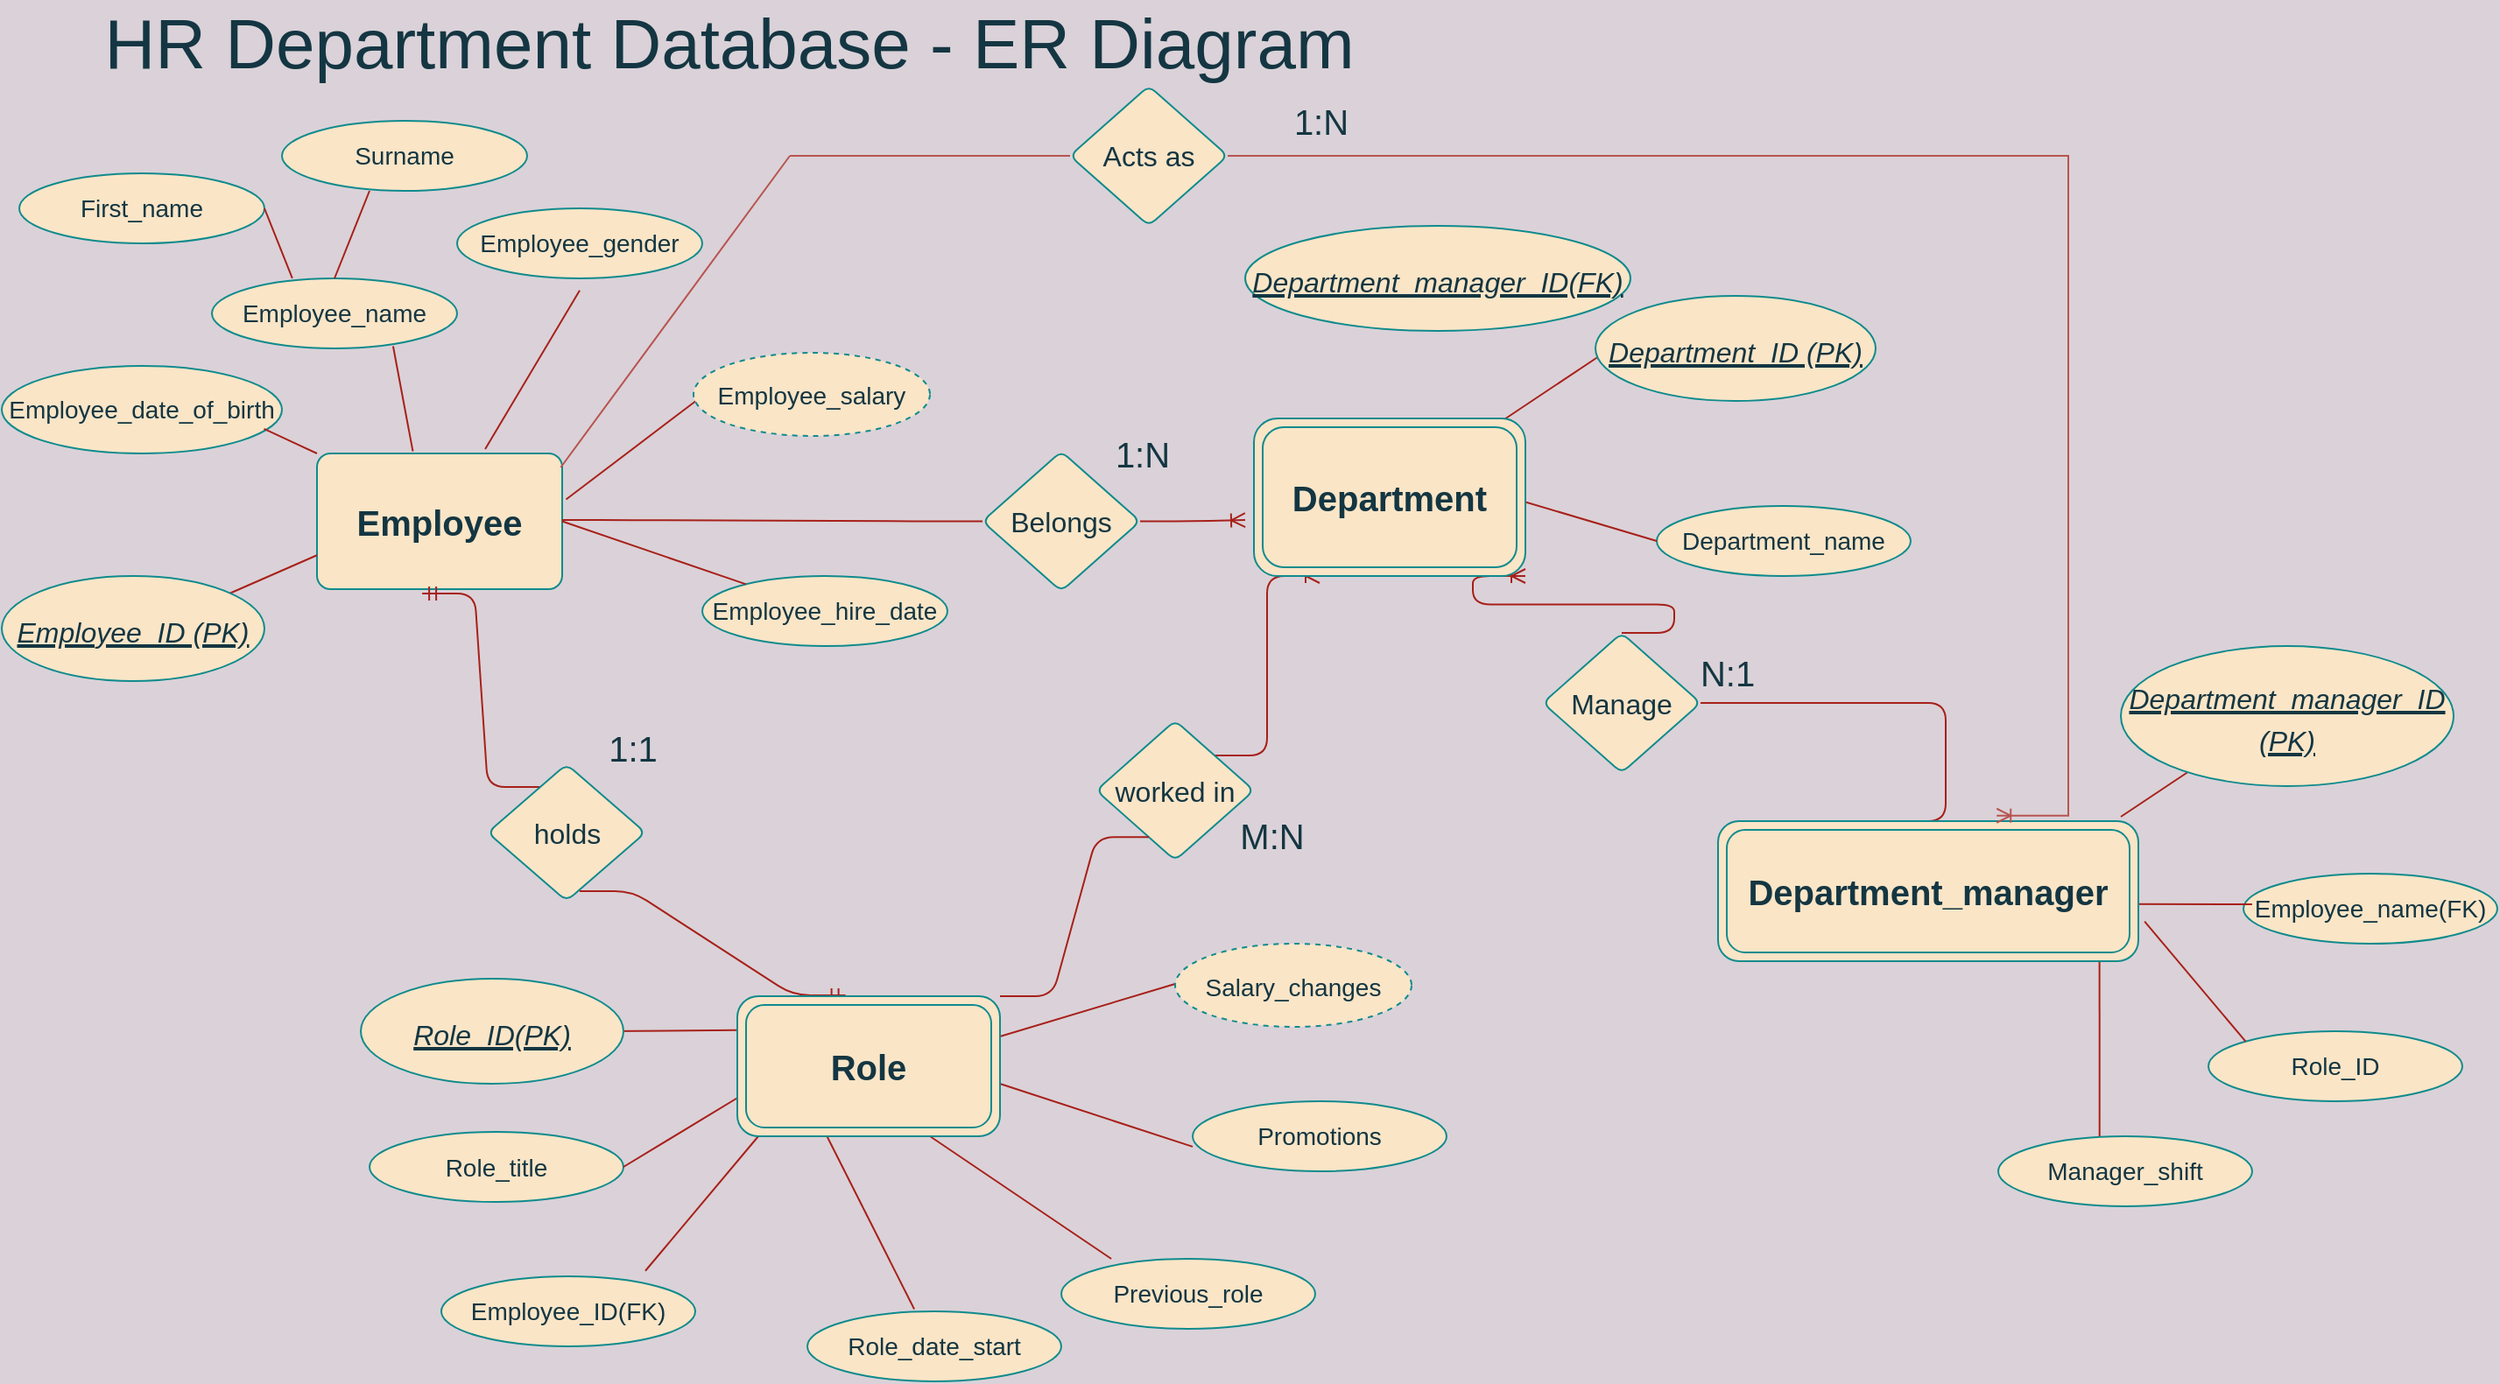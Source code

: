 <mxfile version="15.5.8" type="github">
  <diagram name="Page-1" id="a7904f86-f2b4-8e86-fa97-74104820619b">
    <mxGraphModel dx="1019" dy="1419" grid="1" gridSize="10" guides="1" tooltips="1" connect="1" arrows="1" fold="1" page="1" pageScale="1" pageWidth="1600" pageHeight="900" background="#DAD2D8" math="0" shadow="0">
      <root>
        <mxCell id="0" />
        <mxCell id="1" parent="0" />
        <mxCell id="e3raqFH5HiRqm9mPKhRc-3" value="&lt;font style=&quot;font-size: 40px&quot;&gt;HR Department Database - ER Diagram&lt;/font&gt;" style="text;html=1;resizable=0;autosize=1;align=center;verticalAlign=middle;points=[];fillColor=none;strokeColor=none;fontColor=#143642;rounded=1;" parent="1" vertex="1">
          <mxGeometry x="70" width="730" height="30" as="geometry" />
        </mxCell>
        <mxCell id="hZx71IKOhUPCRJcw6M9n-52" style="edgeStyle=orthogonalEdgeStyle;orthogonalLoop=1;jettySize=auto;html=1;exitX=0.5;exitY=1;exitDx=0;exitDy=0;strokeColor=#A8201A;fontColor=#143642;labelBackgroundColor=#DAD2D8;" parent="1" edge="1">
          <mxGeometry relative="1" as="geometry">
            <mxPoint x="844" y="267.5" as="sourcePoint" />
            <mxPoint x="844" y="267.5" as="targetPoint" />
          </mxGeometry>
        </mxCell>
        <mxCell id="nj0aj4-7wqTGS0bk_ivH-1" value="&lt;b&gt;&lt;font style=&quot;font-size: 20px&quot;&gt;Employee&lt;/font&gt;&lt;/b&gt;" style="arcSize=10;whiteSpace=wrap;html=1;align=center;fillColor=#FAE5C7;strokeColor=#0F8B8D;fontColor=#143642;rounded=1;" parent="1" vertex="1">
          <mxGeometry x="200" y="250" width="140" height="77.5" as="geometry" />
        </mxCell>
        <mxCell id="nj0aj4-7wqTGS0bk_ivH-8" value="&lt;font style=&quot;font-size: 14px&quot;&gt;Employee_name&lt;/font&gt;" style="ellipse;whiteSpace=wrap;html=1;align=center;fillColor=#FAE5C7;strokeColor=#0F8B8D;fontColor=#143642;rounded=1;" parent="1" vertex="1">
          <mxGeometry x="140" y="150" width="140" height="40" as="geometry" />
        </mxCell>
        <mxCell id="nj0aj4-7wqTGS0bk_ivH-9" value="&lt;font style=&quot;font-size: 14px&quot;&gt;Employee_gender&lt;/font&gt;" style="ellipse;whiteSpace=wrap;html=1;align=center;fillColor=#FAE5C7;strokeColor=#0F8B8D;fontColor=#143642;rounded=1;" parent="1" vertex="1">
          <mxGeometry x="280" y="110" width="140" height="40" as="geometry" />
        </mxCell>
        <mxCell id="nj0aj4-7wqTGS0bk_ivH-10" value="&lt;font style=&quot;font-size: 14px&quot;&gt;Employee_hire_date&lt;/font&gt;" style="ellipse;whiteSpace=wrap;html=1;align=center;fillColor=#FAE5C7;strokeColor=#0F8B8D;fontColor=#143642;rounded=1;" parent="1" vertex="1">
          <mxGeometry x="420" y="320" width="140" height="40" as="geometry" />
        </mxCell>
        <mxCell id="nj0aj4-7wqTGS0bk_ivH-11" value="&lt;font style=&quot;font-size: 14px&quot;&gt;Employee_date_of_birth&lt;/font&gt;" style="ellipse;whiteSpace=wrap;html=1;align=center;fillColor=#FAE5C7;strokeColor=#0F8B8D;fontColor=#143642;rounded=1;" parent="1" vertex="1">
          <mxGeometry x="20" y="200" width="160" height="50" as="geometry" />
        </mxCell>
        <mxCell id="nj0aj4-7wqTGS0bk_ivH-13" value="&lt;font style=&quot;font-size: 14px&quot;&gt;Role_title&lt;/font&gt;" style="ellipse;whiteSpace=wrap;html=1;align=center;fillColor=#FAE5C7;strokeColor=#0F8B8D;fontColor=#143642;rounded=1;" parent="1" vertex="1">
          <mxGeometry x="230" y="637.5" width="145" height="40" as="geometry" />
        </mxCell>
        <mxCell id="nj0aj4-7wqTGS0bk_ivH-20" value="&lt;font style=&quot;font-size: 14px&quot;&gt;Employee_name(FK)&lt;/font&gt;" style="ellipse;whiteSpace=wrap;html=1;align=center;fillColor=#FAE5C7;strokeColor=#0F8B8D;fontColor=#143642;rounded=1;" parent="1" vertex="1">
          <mxGeometry x="1300" y="490" width="145" height="40" as="geometry" />
        </mxCell>
        <mxCell id="nj0aj4-7wqTGS0bk_ivH-23" value="&lt;font style=&quot;font-size: 14px&quot;&gt;Promotions&lt;/font&gt;" style="ellipse;whiteSpace=wrap;html=1;align=center;fillColor=#FAE5C7;strokeColor=#0F8B8D;fontColor=#143642;rounded=1;" parent="1" vertex="1">
          <mxGeometry x="700" y="620" width="145" height="40" as="geometry" />
        </mxCell>
        <mxCell id="nj0aj4-7wqTGS0bk_ivH-25" value="&lt;font style=&quot;font-size: 14px&quot;&gt;Previous_role&lt;/font&gt;" style="ellipse;whiteSpace=wrap;html=1;align=center;fillColor=#FAE5C7;strokeColor=#0F8B8D;fontColor=#143642;rounded=1;" parent="1" vertex="1">
          <mxGeometry x="625" y="710" width="145" height="40" as="geometry" />
        </mxCell>
        <mxCell id="nj0aj4-7wqTGS0bk_ivH-26" value="&lt;font style=&quot;font-size: 14px&quot;&gt;Role_date_start&lt;/font&gt;" style="ellipse;whiteSpace=wrap;html=1;align=center;fillColor=#FAE5C7;strokeColor=#0F8B8D;fontColor=#143642;rounded=1;" parent="1" vertex="1">
          <mxGeometry x="480" y="740" width="145" height="40" as="geometry" />
        </mxCell>
        <mxCell id="nj0aj4-7wqTGS0bk_ivH-30" value="&lt;font style=&quot;font-size: 14px&quot;&gt;Manager_shift&lt;/font&gt;" style="ellipse;whiteSpace=wrap;html=1;align=center;fillColor=#FAE5C7;strokeColor=#0F8B8D;fontColor=#143642;rounded=1;" parent="1" vertex="1">
          <mxGeometry x="1160" y="640" width="145" height="40" as="geometry" />
        </mxCell>
        <mxCell id="nj0aj4-7wqTGS0bk_ivH-47" value="&lt;font style=&quot;font-size: 14px&quot;&gt;Department_name&lt;/font&gt;" style="ellipse;whiteSpace=wrap;html=1;align=center;fillColor=#FAE5C7;strokeColor=#0F8B8D;fontColor=#143642;rounded=1;" parent="1" vertex="1">
          <mxGeometry x="965" y="280" width="145" height="40" as="geometry" />
        </mxCell>
        <mxCell id="1IycwErhCTAVCrpmvj0n-6" value="" style="endArrow=none;html=1;exitX=0.686;exitY=-0.032;exitDx=0;exitDy=0;exitPerimeter=0;strokeColor=#A8201A;fontColor=#143642;labelBackgroundColor=#DAD2D8;" parent="1" source="nj0aj4-7wqTGS0bk_ivH-1" edge="1">
          <mxGeometry width="50" height="50" relative="1" as="geometry">
            <mxPoint x="300" y="206.88" as="sourcePoint" />
            <mxPoint x="350" y="156.88" as="targetPoint" />
          </mxGeometry>
        </mxCell>
        <mxCell id="1IycwErhCTAVCrpmvj0n-7" value="" style="endArrow=none;html=1;exitX=1.016;exitY=0.339;exitDx=0;exitDy=0;exitPerimeter=0;strokeColor=#A8201A;fontColor=#143642;labelBackgroundColor=#DAD2D8;" parent="1" source="nj0aj4-7wqTGS0bk_ivH-1" edge="1">
          <mxGeometry width="50" height="50" relative="1" as="geometry">
            <mxPoint x="343.64" y="310.64" as="sourcePoint" />
            <mxPoint x="416.36" y="220" as="targetPoint" />
          </mxGeometry>
        </mxCell>
        <mxCell id="1IycwErhCTAVCrpmvj0n-8" value="" style="endArrow=none;html=1;exitX=0.391;exitY=-0.016;exitDx=0;exitDy=0;exitPerimeter=0;entryX=0.739;entryY=0.969;entryDx=0;entryDy=0;entryPerimeter=0;strokeColor=#A8201A;fontColor=#143642;labelBackgroundColor=#DAD2D8;" parent="1" source="nj0aj4-7wqTGS0bk_ivH-1" target="nj0aj4-7wqTGS0bk_ivH-8" edge="1">
          <mxGeometry width="50" height="50" relative="1" as="geometry">
            <mxPoint x="160" y="225.633" as="sourcePoint" />
            <mxPoint x="234.12" y="169.36" as="targetPoint" />
          </mxGeometry>
        </mxCell>
        <mxCell id="1IycwErhCTAVCrpmvj0n-9" value="" style="endArrow=none;html=1;entryX=0;entryY=0.75;entryDx=0;entryDy=0;strokeColor=#A8201A;fontColor=#143642;labelBackgroundColor=#DAD2D8;" parent="1" target="nj0aj4-7wqTGS0bk_ivH-1" edge="1">
          <mxGeometry width="50" height="50" relative="1" as="geometry">
            <mxPoint x="150" y="330" as="sourcePoint" />
            <mxPoint x="160.0" y="303.73" as="targetPoint" />
          </mxGeometry>
        </mxCell>
        <mxCell id="1IycwErhCTAVCrpmvj0n-10" value="" style="endArrow=none;html=1;exitX=1;exitY=0.5;exitDx=0;exitDy=0;strokeColor=#A8201A;fontColor=#143642;labelBackgroundColor=#DAD2D8;" parent="1" source="nj0aj4-7wqTGS0bk_ivH-1" target="nj0aj4-7wqTGS0bk_ivH-10" edge="1">
          <mxGeometry width="50" height="50" relative="1" as="geometry">
            <mxPoint x="372.24" y="306.273" as="sourcePoint" />
            <mxPoint x="446.36" y="250" as="targetPoint" />
          </mxGeometry>
        </mxCell>
        <mxCell id="1IycwErhCTAVCrpmvj0n-11" value="" style="endArrow=none;html=1;exitX=0;exitY=0;exitDx=0;exitDy=0;entryX=0.936;entryY=0.719;entryDx=0;entryDy=0;entryPerimeter=0;strokeColor=#A8201A;fontColor=#143642;labelBackgroundColor=#DAD2D8;" parent="1" source="nj0aj4-7wqTGS0bk_ivH-1" target="nj0aj4-7wqTGS0bk_ivH-11" edge="1">
          <mxGeometry width="50" height="50" relative="1" as="geometry">
            <mxPoint x="85.88" y="295.023" as="sourcePoint" />
            <mxPoint x="160.0" y="238.75" as="targetPoint" />
          </mxGeometry>
        </mxCell>
        <mxCell id="1IycwErhCTAVCrpmvj0n-12" value="" style="endArrow=none;html=1;entryX=0;entryY=0.5;entryDx=0;entryDy=0;exitX=1;exitY=0.5;exitDx=0;exitDy=0;strokeColor=#A8201A;fontColor=#143642;labelBackgroundColor=#DAD2D8;" parent="1" target="nj0aj4-7wqTGS0bk_ivH-47" edge="1">
          <mxGeometry width="50" height="50" relative="1" as="geometry">
            <mxPoint x="885" y="276.25" as="sourcePoint" />
            <mxPoint x="810" y="372.5" as="targetPoint" />
          </mxGeometry>
        </mxCell>
        <mxCell id="1IycwErhCTAVCrpmvj0n-13" value="" style="endArrow=none;html=1;exitX=1;exitY=0.5;exitDx=0;exitDy=0;entryX=0;entryY=0.25;entryDx=0;entryDy=0;strokeColor=#A8201A;fontColor=#143642;labelBackgroundColor=#DAD2D8;" parent="1" edge="1">
          <mxGeometry width="50" height="50" relative="1" as="geometry">
            <mxPoint x="365.0" y="580" as="sourcePoint" />
            <mxPoint x="440.0" y="579.375" as="targetPoint" />
          </mxGeometry>
        </mxCell>
        <mxCell id="1IycwErhCTAVCrpmvj0n-14" value="" style="endArrow=none;html=1;exitX=1;exitY=0.5;exitDx=0;exitDy=0;entryX=0;entryY=0.75;entryDx=0;entryDy=0;strokeColor=#A8201A;fontColor=#143642;labelBackgroundColor=#DAD2D8;" parent="1" source="nj0aj4-7wqTGS0bk_ivH-13" edge="1">
          <mxGeometry width="50" height="50" relative="1" as="geometry">
            <mxPoint x="350" y="547.5" as="sourcePoint" />
            <mxPoint x="440.0" y="618.125" as="targetPoint" />
          </mxGeometry>
        </mxCell>
        <mxCell id="1IycwErhCTAVCrpmvj0n-15" value="" style="endArrow=none;html=1;exitX=0.421;exitY=-0.031;exitDx=0;exitDy=0;entryX=0.333;entryY=1;entryDx=0;entryDy=0;entryPerimeter=0;exitPerimeter=0;strokeColor=#A8201A;fontColor=#143642;labelBackgroundColor=#DAD2D8;" parent="1" source="nj0aj4-7wqTGS0bk_ivH-26" edge="1">
          <mxGeometry width="50" height="50" relative="1" as="geometry">
            <mxPoint x="380" y="637.5" as="sourcePoint" />
            <mxPoint x="489.95" y="637.5" as="targetPoint" />
          </mxGeometry>
        </mxCell>
        <mxCell id="1IycwErhCTAVCrpmvj0n-16" value="" style="endArrow=none;html=1;entryX=0.197;entryY=0;entryDx=0;entryDy=0;entryPerimeter=0;strokeColor=#A8201A;fontColor=#143642;labelBackgroundColor=#DAD2D8;" parent="1" target="nj0aj4-7wqTGS0bk_ivH-25" edge="1">
          <mxGeometry width="50" height="50" relative="1" as="geometry">
            <mxPoint x="550" y="640" as="sourcePoint" />
            <mxPoint x="614.966" y="715.938" as="targetPoint" />
          </mxGeometry>
        </mxCell>
        <mxCell id="1IycwErhCTAVCrpmvj0n-17" value="" style="endArrow=none;html=1;strokeColor=#A8201A;fontColor=#143642;labelBackgroundColor=#DAD2D8;" parent="1" edge="1">
          <mxGeometry width="50" height="50" relative="1" as="geometry">
            <mxPoint x="590" y="610" as="sourcePoint" />
            <mxPoint x="699.996" y="645.938" as="targetPoint" />
          </mxGeometry>
        </mxCell>
        <mxCell id="1IycwErhCTAVCrpmvj0n-18" value="" style="endArrow=none;html=1;entryX=0.034;entryY=0.575;entryDx=0;entryDy=0;entryPerimeter=0;strokeColor=#A8201A;fontColor=#143642;labelBackgroundColor=#DAD2D8;" parent="1" edge="1">
          <mxGeometry width="50" height="50" relative="1" as="geometry">
            <mxPoint x="590" y="583" as="sourcePoint" />
            <mxPoint x="689.93" y="553.0" as="targetPoint" />
          </mxGeometry>
        </mxCell>
        <mxCell id="1IycwErhCTAVCrpmvj0n-20" value="" style="endArrow=none;html=1;entryX=0;entryY=0.5;entryDx=0;entryDy=0;strokeColor=#A8201A;fontColor=#143642;labelBackgroundColor=#DAD2D8;" parent="1" edge="1">
          <mxGeometry width="50" height="50" relative="1" as="geometry">
            <mxPoint x="875" y="232.5" as="sourcePoint" />
            <mxPoint x="935" y="192.5" as="targetPoint" />
            <Array as="points" />
          </mxGeometry>
        </mxCell>
        <mxCell id="1IycwErhCTAVCrpmvj0n-21" value="" style="endArrow=none;html=1;exitX=0.942;exitY=1.034;exitDx=0;exitDy=0;exitPerimeter=0;entryX=0.399;entryY=0;entryDx=0;entryDy=0;entryPerimeter=0;strokeColor=#A8201A;fontColor=#143642;labelBackgroundColor=#DAD2D8;" parent="1" target="nj0aj4-7wqTGS0bk_ivH-30" edge="1">
          <mxGeometry width="50" height="50" relative="1" as="geometry">
            <mxPoint x="1217.82" y="540.22" as="sourcePoint" />
            <mxPoint x="1209.966" y="604.998" as="targetPoint" />
          </mxGeometry>
        </mxCell>
        <mxCell id="1IycwErhCTAVCrpmvj0n-24" value="" style="endArrow=none;html=1;entryX=1;entryY=0;entryDx=0;entryDy=0;strokeColor=#A8201A;fontColor=#143642;labelBackgroundColor=#DAD2D8;" parent="1" edge="1">
          <mxGeometry width="50" height="50" relative="1" as="geometry">
            <mxPoint x="1275" y="427.5" as="sourcePoint" />
            <mxPoint x="1230" y="457.5" as="targetPoint" />
          </mxGeometry>
        </mxCell>
        <mxCell id="1IycwErhCTAVCrpmvj0n-25" value="" style="endArrow=none;html=1;exitX=1.017;exitY=0.623;exitDx=0;exitDy=0;exitPerimeter=0;strokeColor=#A8201A;fontColor=#143642;labelBackgroundColor=#DAD2D8;" parent="1" edge="1">
          <mxGeometry width="50" height="50" relative="1" as="geometry">
            <mxPoint x="1233.57" y="507.34" as="sourcePoint" />
            <mxPoint x="1305" y="507.5" as="targetPoint" />
          </mxGeometry>
        </mxCell>
        <mxCell id="1IycwErhCTAVCrpmvj0n-27" value="" style="edgeStyle=entityRelationEdgeStyle;fontSize=12;html=1;endArrow=ERoneToMany;startArrow=none;strokeColor=#A8201A;fontColor=#143642;labelBackgroundColor=#DAD2D8;" parent="1" source="nj0aj4-7wqTGS0bk_ivH-155" edge="1">
          <mxGeometry width="100" height="100" relative="1" as="geometry">
            <mxPoint x="340" y="288.04" as="sourcePoint" />
            <mxPoint x="730" y="288.04" as="targetPoint" />
          </mxGeometry>
        </mxCell>
        <mxCell id="1IycwErhCTAVCrpmvj0n-28" value="1:N" style="edgeLabel;html=1;align=center;verticalAlign=middle;resizable=0;points=[];fontSize=20;fontColor=#143642;rounded=1;labelBackgroundColor=#DAD2D8;" parent="1IycwErhCTAVCrpmvj0n-27" vertex="1" connectable="0">
          <mxGeometry x="0.094" relative="1" as="geometry">
            <mxPoint x="-32" y="-38" as="offset" />
          </mxGeometry>
        </mxCell>
        <mxCell id="1IycwErhCTAVCrpmvj0n-34" value="" style="edgeStyle=entityRelationEdgeStyle;fontSize=12;html=1;endArrow=ERmandOne;startArrow=none;entryX=0.429;entryY=1.032;entryDx=0;entryDy=0;entryPerimeter=0;exitX=0.25;exitY=0;exitDx=0;exitDy=0;strokeColor=#A8201A;fontColor=#143642;labelBackgroundColor=#DAD2D8;" parent="1" source="nj0aj4-7wqTGS0bk_ivH-141" target="nj0aj4-7wqTGS0bk_ivH-1" edge="1">
          <mxGeometry width="100" height="100" relative="1" as="geometry">
            <mxPoint x="460" y="540" as="sourcePoint" />
            <mxPoint x="380" y="387.5" as="targetPoint" />
          </mxGeometry>
        </mxCell>
        <mxCell id="nj0aj4-7wqTGS0bk_ivH-141" value="&lt;font style=&quot;font-size: 16px&quot;&gt;holds&lt;/font&gt;" style="rhombus;whiteSpace=wrap;html=1;arcSize=10;fillColor=#FAE5C7;strokeColor=#0F8B8D;fontColor=#143642;rounded=1;" parent="1" vertex="1">
          <mxGeometry x="297.5" y="427.5" width="90" height="78.13" as="geometry" />
        </mxCell>
        <mxCell id="1IycwErhCTAVCrpmvj0n-36" value="" style="edgeStyle=entityRelationEdgeStyle;fontSize=12;html=1;endArrow=none;startArrow=ERmandOne;entryX=0.583;entryY=0.928;entryDx=0;entryDy=0;entryPerimeter=0;exitX=0.412;exitY=-0.006;exitDx=0;exitDy=0;strokeColor=#A8201A;fontColor=#143642;exitPerimeter=0;labelBackgroundColor=#DAD2D8;" parent="1" source="1IycwErhCTAVCrpmvj0n-66" target="nj0aj4-7wqTGS0bk_ivH-141" edge="1">
          <mxGeometry width="100" height="100" relative="1" as="geometry">
            <mxPoint x="477.5" y="560" as="sourcePoint" />
            <mxPoint x="260.06" y="329.98" as="targetPoint" />
          </mxGeometry>
        </mxCell>
        <mxCell id="nj0aj4-7wqTGS0bk_ivH-155" value="&lt;font style=&quot;font-size: 16px&quot;&gt;Belongs&lt;/font&gt;" style="rhombus;whiteSpace=wrap;html=1;arcSize=10;fillColor=#FAE5C7;strokeColor=#0F8B8D;fontColor=#143642;rounded=1;" parent="1" vertex="1">
          <mxGeometry x="580" y="248.75" width="90" height="80" as="geometry" />
        </mxCell>
        <mxCell id="1IycwErhCTAVCrpmvj0n-37" value="" style="edgeStyle=entityRelationEdgeStyle;fontSize=12;html=1;endArrow=none;strokeColor=#A8201A;fontColor=#143642;labelBackgroundColor=#DAD2D8;" parent="1" target="nj0aj4-7wqTGS0bk_ivH-155" edge="1">
          <mxGeometry width="100" height="100" relative="1" as="geometry">
            <mxPoint x="340" y="288.04" as="sourcePoint" />
            <mxPoint x="730" y="288.04" as="targetPoint" />
          </mxGeometry>
        </mxCell>
        <mxCell id="1IycwErhCTAVCrpmvj0n-39" value="1:1" style="text;html=1;align=center;verticalAlign=middle;resizable=0;points=[];autosize=1;strokeColor=none;fillColor=none;fontSize=20;fontColor=#143642;rounded=1;" parent="1" vertex="1">
          <mxGeometry x="360" y="402.5" width="40" height="30" as="geometry" />
        </mxCell>
        <mxCell id="1IycwErhCTAVCrpmvj0n-40" value="" style="edgeStyle=entityRelationEdgeStyle;fontSize=12;html=1;endArrow=ERoneToMany;exitX=1;exitY=0;exitDx=0;exitDy=0;entryX=0.25;entryY=1;entryDx=0;entryDy=0;startArrow=none;strokeColor=#A8201A;fontColor=#143642;labelBackgroundColor=#DAD2D8;" parent="1" source="nj0aj4-7wqTGS0bk_ivH-52" edge="1">
          <mxGeometry width="100" height="100" relative="1" as="geometry">
            <mxPoint x="840" y="440" as="sourcePoint" />
            <mxPoint x="772.5" y="320" as="targetPoint" />
          </mxGeometry>
        </mxCell>
        <mxCell id="nj0aj4-7wqTGS0bk_ivH-52" value="&lt;font style=&quot;font-size: 16px&quot;&gt;worked in&lt;/font&gt;" style="rhombus;whiteSpace=wrap;html=1;arcSize=10;fillColor=#FAE5C7;strokeColor=#0F8B8D;fontColor=#143642;rounded=1;" parent="1" vertex="1">
          <mxGeometry x="645" y="402.5" width="90" height="80" as="geometry" />
        </mxCell>
        <mxCell id="1IycwErhCTAVCrpmvj0n-41" value="" style="edgeStyle=entityRelationEdgeStyle;fontSize=12;html=1;endArrow=none;exitX=1;exitY=0;exitDx=0;exitDy=0;entryX=0.25;entryY=1;entryDx=0;entryDy=0;strokeColor=#A8201A;fontColor=#143642;labelBackgroundColor=#DAD2D8;" parent="1" target="nj0aj4-7wqTGS0bk_ivH-52" edge="1">
          <mxGeometry width="100" height="100" relative="1" as="geometry">
            <mxPoint x="590.0" y="560" as="sourcePoint" />
            <mxPoint x="772.5" y="320" as="targetPoint" />
          </mxGeometry>
        </mxCell>
        <mxCell id="1IycwErhCTAVCrpmvj0n-42" value="M:N" style="text;html=1;align=center;verticalAlign=middle;resizable=0;points=[];autosize=1;strokeColor=none;fillColor=none;fontSize=20;fontColor=#143642;rounded=1;" parent="1" vertex="1">
          <mxGeometry x="720" y="452.5" width="50" height="30" as="geometry" />
        </mxCell>
        <mxCell id="1IycwErhCTAVCrpmvj0n-43" value="" style="edgeStyle=entityRelationEdgeStyle;fontSize=12;html=1;endArrow=ERoneToMany;exitX=0.5;exitY=0;exitDx=0;exitDy=0;startArrow=none;strokeColor=#A8201A;fontColor=#143642;labelBackgroundColor=#DAD2D8;" parent="1" source="nj0aj4-7wqTGS0bk_ivH-152" edge="1">
          <mxGeometry width="100" height="100" relative="1" as="geometry">
            <mxPoint x="1080" y="450" as="sourcePoint" />
            <mxPoint x="890" y="320" as="targetPoint" />
          </mxGeometry>
        </mxCell>
        <mxCell id="nj0aj4-7wqTGS0bk_ivH-152" value="&lt;font style=&quot;font-size: 16px&quot;&gt;Manage&lt;/font&gt;" style="rhombus;whiteSpace=wrap;html=1;arcSize=10;fillColor=#FAE5C7;strokeColor=#0F8B8D;fontColor=#143642;rounded=1;" parent="1" vertex="1">
          <mxGeometry x="900" y="352.5" width="90" height="80" as="geometry" />
        </mxCell>
        <mxCell id="1IycwErhCTAVCrpmvj0n-44" value="" style="edgeStyle=entityRelationEdgeStyle;fontSize=12;html=1;endArrow=none;strokeColor=#A8201A;fontColor=#143642;startArrow=none;labelBackgroundColor=#DAD2D8;" parent="1" target="nj0aj4-7wqTGS0bk_ivH-152" edge="1">
          <mxGeometry width="100" height="100" relative="1" as="geometry">
            <mxPoint x="1100" y="460" as="sourcePoint" />
            <mxPoint x="890" y="320" as="targetPoint" />
          </mxGeometry>
        </mxCell>
        <mxCell id="1IycwErhCTAVCrpmvj0n-45" value="N:1" style="text;html=1;align=center;verticalAlign=middle;resizable=0;points=[];autosize=1;strokeColor=none;fillColor=none;fontSize=20;fontColor=#143642;rounded=1;" parent="1" vertex="1">
          <mxGeometry x="980" y="360" width="50" height="30" as="geometry" />
        </mxCell>
        <mxCell id="1IycwErhCTAVCrpmvj0n-46" value="&lt;font style=&quot;font-size: 14px&quot;&gt;Employee_ID(FK)&lt;/font&gt;" style="ellipse;whiteSpace=wrap;html=1;align=center;fillColor=#FAE5C7;strokeColor=#0F8B8D;fontColor=#143642;rounded=1;" parent="1" vertex="1">
          <mxGeometry x="271" y="720" width="145" height="40" as="geometry" />
        </mxCell>
        <mxCell id="1IycwErhCTAVCrpmvj0n-47" value="" style="endArrow=none;html=1;exitX=1;exitY=0.5;exitDx=0;exitDy=0;strokeColor=#A8201A;fontColor=#143642;labelBackgroundColor=#DAD2D8;" parent="1" edge="1">
          <mxGeometry width="50" height="50" relative="1" as="geometry">
            <mxPoint x="387.5" y="716.88" as="sourcePoint" />
            <mxPoint x="452" y="640" as="targetPoint" />
          </mxGeometry>
        </mxCell>
        <mxCell id="1IycwErhCTAVCrpmvj0n-48" value="&lt;font style=&quot;font-size: 14px&quot;&gt;Surname&lt;/font&gt;" style="ellipse;whiteSpace=wrap;html=1;align=center;fillColor=#FAE5C7;strokeColor=#0F8B8D;fontColor=#143642;rounded=1;" parent="1" vertex="1">
          <mxGeometry x="180" y="60" width="140" height="40" as="geometry" />
        </mxCell>
        <mxCell id="1IycwErhCTAVCrpmvj0n-49" value="&lt;font style=&quot;font-size: 14px&quot;&gt;First_name&lt;/font&gt;" style="ellipse;whiteSpace=wrap;html=1;align=center;fillColor=#FAE5C7;strokeColor=#0F8B8D;fontColor=#143642;rounded=1;" parent="1" vertex="1">
          <mxGeometry x="30" y="90" width="140" height="40" as="geometry" />
        </mxCell>
        <mxCell id="1IycwErhCTAVCrpmvj0n-50" value="" style="endArrow=none;html=1;entryX=0.739;entryY=0.969;entryDx=0;entryDy=0;entryPerimeter=0;exitX=0.5;exitY=0;exitDx=0;exitDy=0;strokeColor=#A8201A;fontColor=#143642;labelBackgroundColor=#DAD2D8;" parent="1" source="nj0aj4-7wqTGS0bk_ivH-8" edge="1">
          <mxGeometry width="50" height="50" relative="1" as="geometry">
            <mxPoint x="220" y="140" as="sourcePoint" />
            <mxPoint x="230.0" y="100.0" as="targetPoint" />
          </mxGeometry>
        </mxCell>
        <mxCell id="1IycwErhCTAVCrpmvj0n-51" value="" style="endArrow=none;html=1;entryX=1;entryY=0.5;entryDx=0;entryDy=0;exitX=0.328;exitY=-0.001;exitDx=0;exitDy=0;exitPerimeter=0;strokeColor=#A8201A;fontColor=#143642;labelBackgroundColor=#DAD2D8;" parent="1" source="nj0aj4-7wqTGS0bk_ivH-8" target="1IycwErhCTAVCrpmvj0n-49" edge="1">
          <mxGeometry width="50" height="50" relative="1" as="geometry">
            <mxPoint x="180" y="140" as="sourcePoint" />
            <mxPoint x="180.0" y="110.0" as="targetPoint" />
          </mxGeometry>
        </mxCell>
        <mxCell id="1IycwErhCTAVCrpmvj0n-59" value="&lt;i&gt;&lt;font style=&quot;font-size: 16px&quot;&gt;Employee_ID (PK)&lt;/font&gt;&lt;/i&gt;" style="ellipse;whiteSpace=wrap;html=1;align=center;fontStyle=4;fontSize=20;fillColor=#FAE5C7;strokeColor=#0F8B8D;fontColor=#143642;rounded=1;" parent="1" vertex="1">
          <mxGeometry x="20" y="320" width="150" height="60" as="geometry" />
        </mxCell>
        <mxCell id="1IycwErhCTAVCrpmvj0n-61" value="&lt;i&gt;&lt;font style=&quot;font-size: 16px&quot;&gt;Department_ID (PK)&lt;/font&gt;&lt;/i&gt;" style="ellipse;whiteSpace=wrap;html=1;align=center;fontStyle=4;fontSize=20;fillColor=#FAE5C7;strokeColor=#0F8B8D;fontColor=#143642;rounded=1;" parent="1" vertex="1">
          <mxGeometry x="930" y="160" width="160" height="60" as="geometry" />
        </mxCell>
        <mxCell id="1IycwErhCTAVCrpmvj0n-62" value="&lt;i&gt;&lt;font style=&quot;font-size: 16px&quot;&gt;Department_manager_ID (PK)&lt;/font&gt;&lt;/i&gt;" style="ellipse;whiteSpace=wrap;html=1;align=center;fontStyle=4;fontSize=20;fillColor=#FAE5C7;strokeColor=#0F8B8D;fontColor=#143642;rounded=1;" parent="1" vertex="1">
          <mxGeometry x="1230" y="360" width="190" height="80" as="geometry" />
        </mxCell>
        <mxCell id="1IycwErhCTAVCrpmvj0n-63" value="&lt;i&gt;&lt;font style=&quot;font-size: 16px&quot;&gt;Role_ID(PK)&lt;/font&gt;&lt;/i&gt;" style="ellipse;whiteSpace=wrap;html=1;align=center;fontStyle=4;fontSize=20;fillColor=#FAE5C7;strokeColor=#0F8B8D;fontColor=#143642;rounded=1;" parent="1" vertex="1">
          <mxGeometry x="225" y="550" width="150" height="60" as="geometry" />
        </mxCell>
        <mxCell id="1IycwErhCTAVCrpmvj0n-64" value="&lt;font style=&quot;font-size: 14px&quot;&gt;Employee_salary&lt;/font&gt;" style="ellipse;whiteSpace=wrap;html=1;align=center;dashed=1;fontSize=16;fillColor=#FAE5C7;strokeColor=#0F8B8D;fontColor=#143642;rounded=1;" parent="1" vertex="1">
          <mxGeometry x="415" y="192.5" width="135" height="47.5" as="geometry" />
        </mxCell>
        <mxCell id="1IycwErhCTAVCrpmvj0n-65" value="&lt;font style=&quot;font-size: 14px&quot;&gt;Salary_changes&lt;/font&gt;" style="ellipse;whiteSpace=wrap;html=1;align=center;dashed=1;fontSize=16;fillColor=#FAE5C7;strokeColor=#0F8B8D;fontColor=#143642;rounded=1;" parent="1" vertex="1">
          <mxGeometry x="690" y="530" width="135" height="47.5" as="geometry" />
        </mxCell>
        <mxCell id="1IycwErhCTAVCrpmvj0n-66" value="&lt;b style=&quot;font-size: 12px&quot;&gt;&lt;font style=&quot;font-size: 20px&quot;&gt;Role&lt;/font&gt;&lt;/b&gt;" style="shape=ext;margin=3;double=1;whiteSpace=wrap;html=1;align=center;rounded=1;fontSize=14;fontColor=#143642;strokeColor=#0F8B8D;fillColor=#FAE5C7;" parent="1" vertex="1">
          <mxGeometry x="440" y="560" width="150" height="80" as="geometry" />
        </mxCell>
        <mxCell id="1IycwErhCTAVCrpmvj0n-67" value="&lt;b style=&quot;font-size: 12px&quot;&gt;&lt;font style=&quot;font-size: 20px&quot;&gt;Department_manager&lt;/font&gt;&lt;/b&gt;" style="shape=ext;margin=3;double=1;whiteSpace=wrap;html=1;align=center;rounded=1;fontSize=14;fontColor=#143642;strokeColor=#0F8B8D;fillColor=#FAE5C7;" parent="1" vertex="1">
          <mxGeometry x="1000" y="460" width="240" height="80" as="geometry" />
        </mxCell>
        <mxCell id="1IycwErhCTAVCrpmvj0n-70" value="&lt;font style=&quot;font-size: 14px&quot;&gt;Role_ID&lt;/font&gt;" style="ellipse;whiteSpace=wrap;html=1;align=center;fillColor=#FAE5C7;strokeColor=#0F8B8D;fontColor=#143642;rounded=1;" parent="1" vertex="1">
          <mxGeometry x="1280" y="580" width="145" height="40" as="geometry" />
        </mxCell>
        <mxCell id="1IycwErhCTAVCrpmvj0n-71" value="" style="endArrow=none;html=1;exitX=1.017;exitY=0.623;exitDx=0;exitDy=0;exitPerimeter=0;strokeColor=#A8201A;fontColor=#143642;labelBackgroundColor=#DAD2D8;entryX=0;entryY=0;entryDx=0;entryDy=0;" parent="1" target="1IycwErhCTAVCrpmvj0n-70" edge="1">
          <mxGeometry width="50" height="50" relative="1" as="geometry">
            <mxPoint x="1243.57" y="517.34" as="sourcePoint" />
            <mxPoint x="1315" y="517.5" as="targetPoint" />
          </mxGeometry>
        </mxCell>
        <mxCell id="tICp6fdRJEwek12saLiU-1" value="&lt;i&gt;&lt;font style=&quot;font-size: 16px&quot;&gt;Department_manager_ID(FK)&lt;/font&gt;&lt;/i&gt;" style="ellipse;whiteSpace=wrap;html=1;align=center;fontStyle=4;fontSize=20;fillColor=#FAE5C7;strokeColor=#0F8B8D;fontColor=#143642;rounded=1;" vertex="1" parent="1">
          <mxGeometry x="730" y="120" width="220" height="60" as="geometry" />
        </mxCell>
        <mxCell id="tICp6fdRJEwek12saLiU-3" value="" style="edgeStyle=entityRelationEdgeStyle;fontSize=12;html=1;endArrow=ERoneToMany;rounded=0;entryX=0.663;entryY=-0.039;entryDx=0;entryDy=0;entryPerimeter=0;fillColor=#f8cecc;strokeColor=#b85450;" edge="1" parent="1" target="1IycwErhCTAVCrpmvj0n-67">
          <mxGeometry width="100" height="100" relative="1" as="geometry">
            <mxPoint x="1170" y="80" as="sourcePoint" />
            <mxPoint x="1150" y="327.5" as="targetPoint" />
          </mxGeometry>
        </mxCell>
        <mxCell id="tICp6fdRJEwek12saLiU-5" value="" style="endArrow=none;html=1;rounded=0;fillColor=#f8cecc;strokeColor=#b85450;startArrow=none;" edge="1" parent="1" source="tICp6fdRJEwek12saLiU-8">
          <mxGeometry relative="1" as="geometry">
            <mxPoint x="470" y="80" as="sourcePoint" />
            <mxPoint x="1170" y="80" as="targetPoint" />
          </mxGeometry>
        </mxCell>
        <mxCell id="tICp6fdRJEwek12saLiU-6" value="" style="endArrow=none;html=1;rounded=0;exitX=0.994;exitY=0.103;exitDx=0;exitDy=0;exitPerimeter=0;fillColor=#f8cecc;strokeColor=#b85450;" edge="1" parent="1" source="nj0aj4-7wqTGS0bk_ivH-1">
          <mxGeometry relative="1" as="geometry">
            <mxPoint x="550" y="169.5" as="sourcePoint" />
            <mxPoint x="470" y="80" as="targetPoint" />
          </mxGeometry>
        </mxCell>
        <mxCell id="tICp6fdRJEwek12saLiU-7" value="1:N" style="edgeLabel;html=1;align=center;verticalAlign=middle;resizable=0;points=[];fontSize=20;fontColor=#143642;rounded=1;labelBackgroundColor=#DAD2D8;" vertex="1" connectable="0" parent="1">
          <mxGeometry x="772.5" y="60.0" as="geometry" />
        </mxCell>
        <mxCell id="tICp6fdRJEwek12saLiU-8" value="&lt;font style=&quot;font-size: 16px&quot;&gt;Acts as&lt;/font&gt;" style="rhombus;whiteSpace=wrap;html=1;arcSize=10;fillColor=#FAE5C7;strokeColor=#0F8B8D;fontColor=#143642;rounded=1;" vertex="1" parent="1">
          <mxGeometry x="630" y="40" width="90" height="80" as="geometry" />
        </mxCell>
        <mxCell id="tICp6fdRJEwek12saLiU-9" value="" style="endArrow=none;html=1;rounded=0;fillColor=#f8cecc;strokeColor=#b85450;" edge="1" parent="1" target="tICp6fdRJEwek12saLiU-8">
          <mxGeometry relative="1" as="geometry">
            <mxPoint x="470" y="80" as="sourcePoint" />
            <mxPoint x="1170" y="80" as="targetPoint" />
          </mxGeometry>
        </mxCell>
        <mxCell id="tICp6fdRJEwek12saLiU-11" value="&lt;span style=&quot;font-size: 20px&quot;&gt;&lt;b&gt;Department&lt;/b&gt;&lt;/span&gt;" style="shape=ext;margin=3;double=1;whiteSpace=wrap;html=1;align=center;rounded=1;fontSize=14;fontColor=#143642;strokeColor=#0F8B8D;fillColor=#FAE5C7;" vertex="1" parent="1">
          <mxGeometry x="735" y="230" width="155" height="90" as="geometry" />
        </mxCell>
      </root>
    </mxGraphModel>
  </diagram>
</mxfile>
